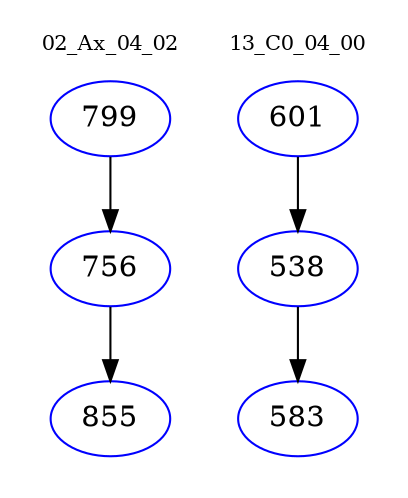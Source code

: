 digraph{
subgraph cluster_0 {
color = white
label = "02_Ax_04_02";
fontsize=10;
T0_799 [label="799", color="blue"]
T0_799 -> T0_756 [color="black"]
T0_756 [label="756", color="blue"]
T0_756 -> T0_855 [color="black"]
T0_855 [label="855", color="blue"]
}
subgraph cluster_1 {
color = white
label = "13_C0_04_00";
fontsize=10;
T1_601 [label="601", color="blue"]
T1_601 -> T1_538 [color="black"]
T1_538 [label="538", color="blue"]
T1_538 -> T1_583 [color="black"]
T1_583 [label="583", color="blue"]
}
}

